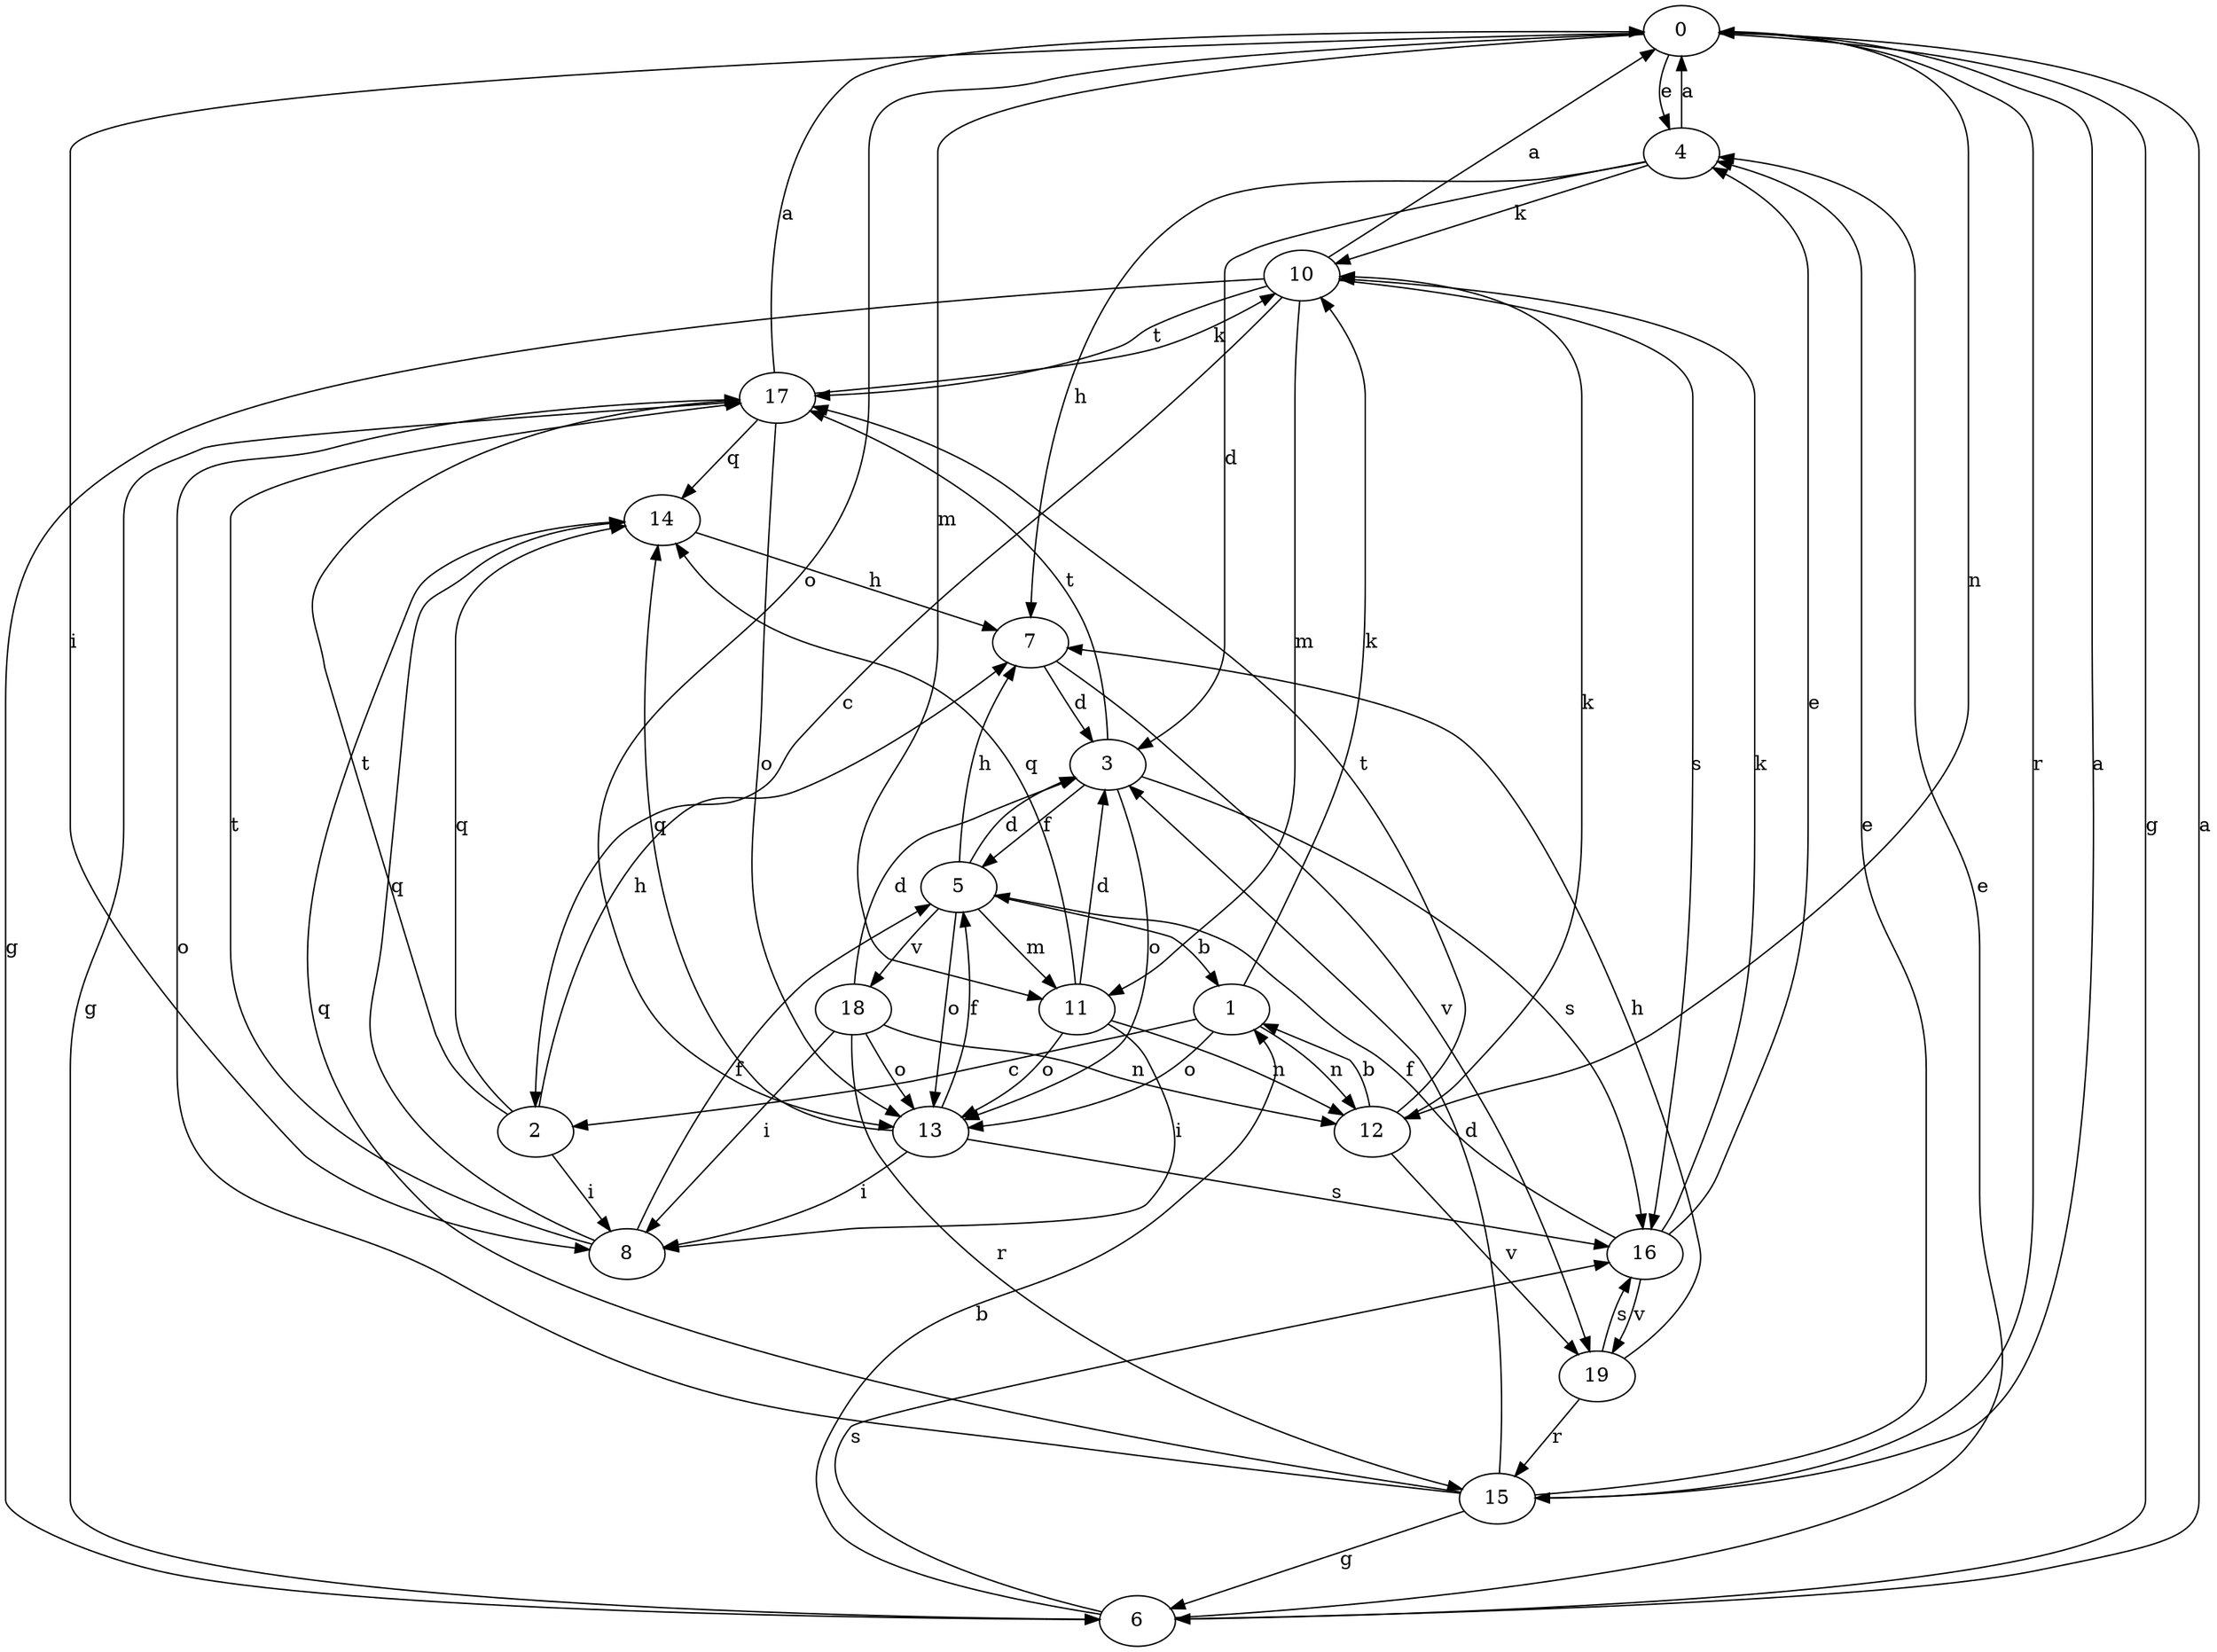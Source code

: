 strict digraph  {
0;
1;
2;
3;
4;
5;
6;
7;
8;
10;
11;
12;
13;
14;
15;
16;
17;
18;
19;
0 -> 4  [label=e];
0 -> 6  [label=g];
0 -> 8  [label=i];
0 -> 11  [label=m];
0 -> 12  [label=n];
0 -> 13  [label=o];
0 -> 15  [label=r];
1 -> 2  [label=c];
1 -> 10  [label=k];
1 -> 12  [label=n];
1 -> 13  [label=o];
2 -> 7  [label=h];
2 -> 8  [label=i];
2 -> 14  [label=q];
2 -> 17  [label=t];
3 -> 5  [label=f];
3 -> 13  [label=o];
3 -> 16  [label=s];
3 -> 17  [label=t];
4 -> 0  [label=a];
4 -> 3  [label=d];
4 -> 7  [label=h];
4 -> 10  [label=k];
5 -> 1  [label=b];
5 -> 3  [label=d];
5 -> 7  [label=h];
5 -> 11  [label=m];
5 -> 13  [label=o];
5 -> 18  [label=v];
6 -> 0  [label=a];
6 -> 1  [label=b];
6 -> 4  [label=e];
6 -> 16  [label=s];
7 -> 3  [label=d];
7 -> 19  [label=v];
8 -> 5  [label=f];
8 -> 14  [label=q];
8 -> 17  [label=t];
10 -> 0  [label=a];
10 -> 2  [label=c];
10 -> 6  [label=g];
10 -> 11  [label=m];
10 -> 16  [label=s];
10 -> 17  [label=t];
11 -> 3  [label=d];
11 -> 8  [label=i];
11 -> 12  [label=n];
11 -> 13  [label=o];
11 -> 14  [label=q];
12 -> 1  [label=b];
12 -> 10  [label=k];
12 -> 17  [label=t];
12 -> 19  [label=v];
13 -> 5  [label=f];
13 -> 8  [label=i];
13 -> 14  [label=q];
13 -> 16  [label=s];
14 -> 7  [label=h];
15 -> 0  [label=a];
15 -> 3  [label=d];
15 -> 4  [label=e];
15 -> 6  [label=g];
15 -> 14  [label=q];
15 -> 17  [label=o];
16 -> 4  [label=e];
16 -> 5  [label=f];
16 -> 10  [label=k];
16 -> 19  [label=v];
17 -> 0  [label=a];
17 -> 6  [label=g];
17 -> 10  [label=k];
17 -> 13  [label=o];
17 -> 14  [label=q];
18 -> 3  [label=d];
18 -> 8  [label=i];
18 -> 12  [label=n];
18 -> 13  [label=o];
18 -> 15  [label=r];
19 -> 7  [label=h];
19 -> 15  [label=r];
19 -> 16  [label=s];
}

